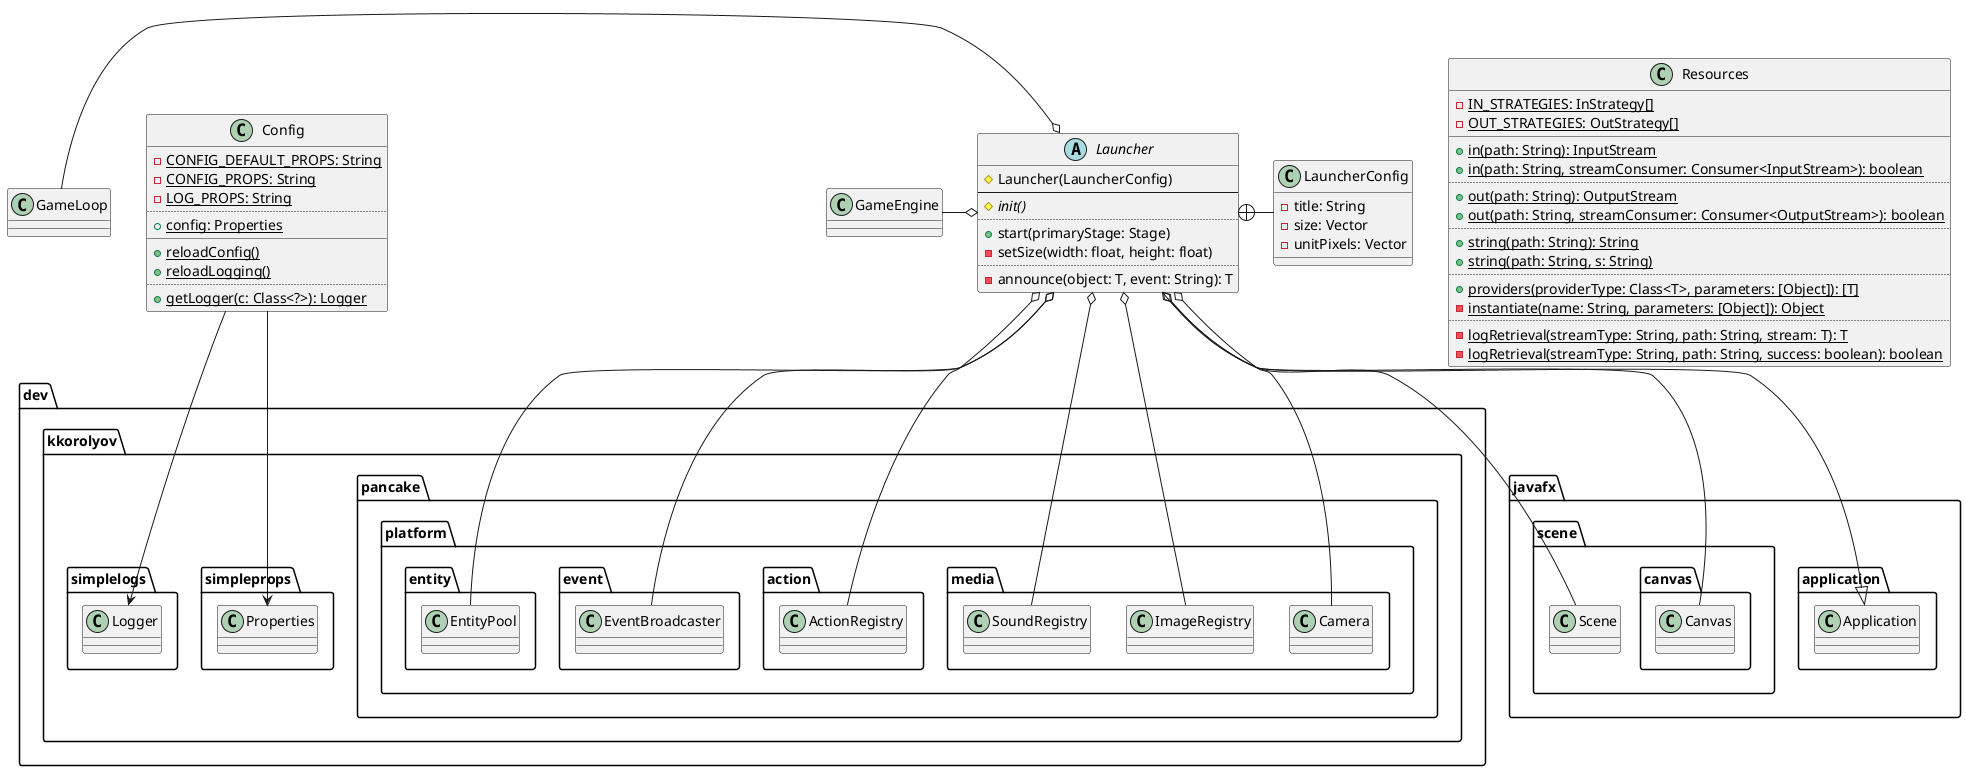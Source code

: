 @startuml

class Config {
	{static} -CONFIG_DEFAULT_PROPS: String
	{static} -CONFIG_PROPS: String
	{static} -LOG_PROPS: String
	..
	{static} +config: Properties
	__
	{static} +reloadConfig()
	{static} +reloadLogging()
	..
	{static} +getLogger(c: Class<?>): Logger
}
Config --> dev.kkorolyov.simpleprops.Properties
Config --> dev.kkorolyov.simplelogs.Logger

class Resources {
	{static} -IN_STRATEGIES: InStrategy[]
	{static} -OUT_STRATEGIES: OutStrategy[]
	__
	{static} +in(path: String): InputStream
	{static} +in(path: String, streamConsumer: Consumer<InputStream>): boolean
	..
	{static} +out(path: String): OutputStream
	{static} +out(path: String, streamConsumer: Consumer<OutputStream>): boolean
	..
	{static} +string(path: String): String
	{static} +string(path: String, s: String)
	..
	{static} +providers(providerType: Class<T>, parameters: [Object]): [T]
	{static} -instantiate(name: String, parameters: [Object]): Object
	..
	{static} -logRetrieval(streamType: String, path: String, stream: T): T
	{static} -logRetrieval(streamType: String, path: String, success: boolean): boolean
}

abstract class Launcher {
	#Launcher(LauncherConfig)
	--
	{abstract} #init()
	..
	+start(primaryStage: Stage)
	-setSize(width: float, height: float)
	..
	-announce(object: T, event: String): T
}
Launcher -u-|> javafx.application.Application
Launcher o-- javafx.scene.canvas.Canvas
Launcher o-- javafx.scene.Scene
Launcher o-- dev.kkorolyov.pancake.platform.media.Camera
Launcher o-- dev.kkorolyov.pancake.platform.media.ImageRegistry
Launcher o-- dev.kkorolyov.pancake.platform.media.SoundRegistry
Launcher o-- dev.kkorolyov.pancake.platform.action.ActionRegistry
Launcher o-- dev.kkorolyov.pancake.platform.event.EventBroadcaster
Launcher o-- dev.kkorolyov.pancake.platform.entity.EntityPool
Launcher o-l- GameEngine
Launcher o-l- GameLoop
Launcher +- LauncherConfig
class LauncherConfig {
	-title: String
	-size: Vector
	-unitPixels: Vector
}

@enduml
